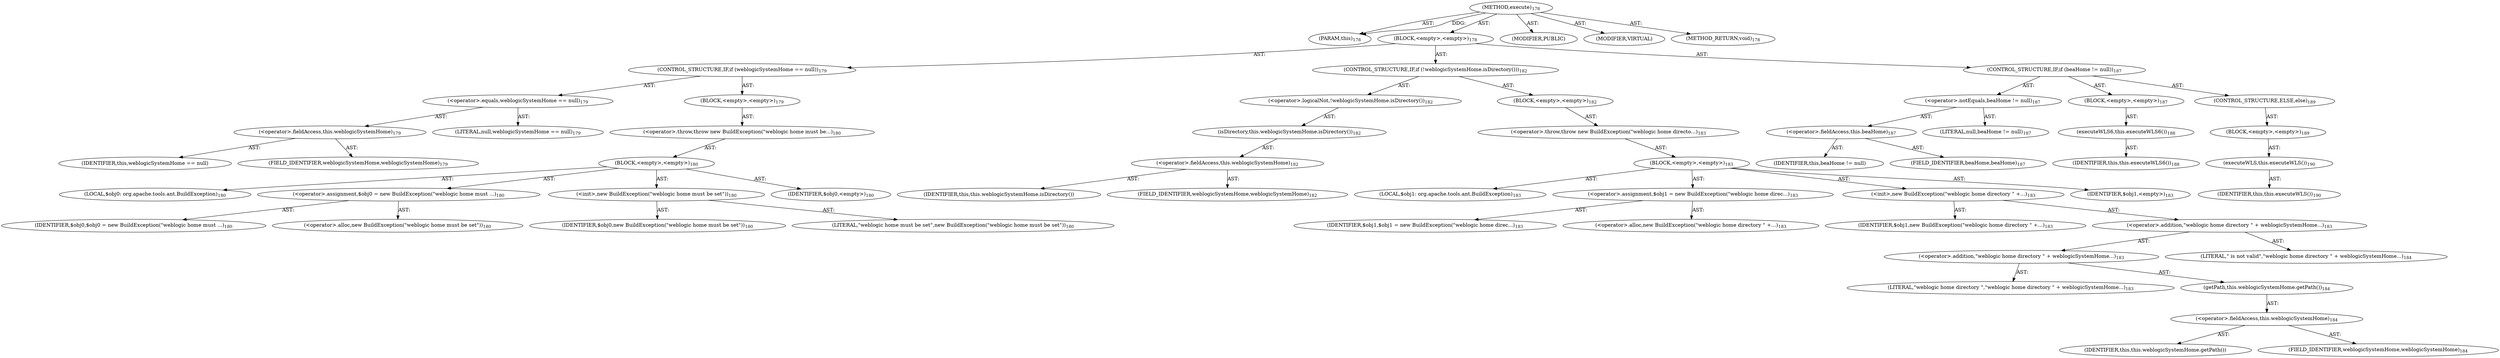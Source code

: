 digraph "execute" {  
"111669149698" [label = <(METHOD,execute)<SUB>178</SUB>> ]
"115964116994" [label = <(PARAM,this)<SUB>178</SUB>> ]
"25769803780" [label = <(BLOCK,&lt;empty&gt;,&lt;empty&gt;)<SUB>178</SUB>> ]
"47244640258" [label = <(CONTROL_STRUCTURE,IF,if (weblogicSystemHome == null))<SUB>179</SUB>> ]
"30064771092" [label = <(&lt;operator&gt;.equals,weblogicSystemHome == null)<SUB>179</SUB>> ]
"30064771093" [label = <(&lt;operator&gt;.fieldAccess,this.weblogicSystemHome)<SUB>179</SUB>> ]
"68719476769" [label = <(IDENTIFIER,this,weblogicSystemHome == null)> ]
"55834574856" [label = <(FIELD_IDENTIFIER,weblogicSystemHome,weblogicSystemHome)<SUB>179</SUB>> ]
"90194313218" [label = <(LITERAL,null,weblogicSystemHome == null)<SUB>179</SUB>> ]
"25769803781" [label = <(BLOCK,&lt;empty&gt;,&lt;empty&gt;)<SUB>179</SUB>> ]
"30064771094" [label = <(&lt;operator&gt;.throw,throw new BuildException(&quot;weblogic home must be...)<SUB>180</SUB>> ]
"25769803782" [label = <(BLOCK,&lt;empty&gt;,&lt;empty&gt;)<SUB>180</SUB>> ]
"94489280512" [label = <(LOCAL,$obj0: org.apache.tools.ant.BuildException)<SUB>180</SUB>> ]
"30064771095" [label = <(&lt;operator&gt;.assignment,$obj0 = new BuildException(&quot;weblogic home must ...)<SUB>180</SUB>> ]
"68719476770" [label = <(IDENTIFIER,$obj0,$obj0 = new BuildException(&quot;weblogic home must ...)<SUB>180</SUB>> ]
"30064771096" [label = <(&lt;operator&gt;.alloc,new BuildException(&quot;weblogic home must be set&quot;))<SUB>180</SUB>> ]
"30064771097" [label = <(&lt;init&gt;,new BuildException(&quot;weblogic home must be set&quot;))<SUB>180</SUB>> ]
"68719476771" [label = <(IDENTIFIER,$obj0,new BuildException(&quot;weblogic home must be set&quot;))<SUB>180</SUB>> ]
"90194313219" [label = <(LITERAL,&quot;weblogic home must be set&quot;,new BuildException(&quot;weblogic home must be set&quot;))<SUB>180</SUB>> ]
"68719476772" [label = <(IDENTIFIER,$obj0,&lt;empty&gt;)<SUB>180</SUB>> ]
"47244640259" [label = <(CONTROL_STRUCTURE,IF,if (!weblogicSystemHome.isDirectory()))<SUB>182</SUB>> ]
"30064771098" [label = <(&lt;operator&gt;.logicalNot,!weblogicSystemHome.isDirectory())<SUB>182</SUB>> ]
"30064771099" [label = <(isDirectory,this.weblogicSystemHome.isDirectory())<SUB>182</SUB>> ]
"30064771100" [label = <(&lt;operator&gt;.fieldAccess,this.weblogicSystemHome)<SUB>182</SUB>> ]
"68719476773" [label = <(IDENTIFIER,this,this.weblogicSystemHome.isDirectory())> ]
"55834574857" [label = <(FIELD_IDENTIFIER,weblogicSystemHome,weblogicSystemHome)<SUB>182</SUB>> ]
"25769803783" [label = <(BLOCK,&lt;empty&gt;,&lt;empty&gt;)<SUB>182</SUB>> ]
"30064771101" [label = <(&lt;operator&gt;.throw,throw new BuildException(&quot;weblogic home directo...)<SUB>183</SUB>> ]
"25769803784" [label = <(BLOCK,&lt;empty&gt;,&lt;empty&gt;)<SUB>183</SUB>> ]
"94489280513" [label = <(LOCAL,$obj1: org.apache.tools.ant.BuildException)<SUB>183</SUB>> ]
"30064771102" [label = <(&lt;operator&gt;.assignment,$obj1 = new BuildException(&quot;weblogic home direc...)<SUB>183</SUB>> ]
"68719476774" [label = <(IDENTIFIER,$obj1,$obj1 = new BuildException(&quot;weblogic home direc...)<SUB>183</SUB>> ]
"30064771103" [label = <(&lt;operator&gt;.alloc,new BuildException(&quot;weblogic home directory &quot; +...)<SUB>183</SUB>> ]
"30064771104" [label = <(&lt;init&gt;,new BuildException(&quot;weblogic home directory &quot; +...)<SUB>183</SUB>> ]
"68719476775" [label = <(IDENTIFIER,$obj1,new BuildException(&quot;weblogic home directory &quot; +...)<SUB>183</SUB>> ]
"30064771105" [label = <(&lt;operator&gt;.addition,&quot;weblogic home directory &quot; + weblogicSystemHome...)<SUB>183</SUB>> ]
"30064771106" [label = <(&lt;operator&gt;.addition,&quot;weblogic home directory &quot; + weblogicSystemHome...)<SUB>183</SUB>> ]
"90194313220" [label = <(LITERAL,&quot;weblogic home directory &quot;,&quot;weblogic home directory &quot; + weblogicSystemHome...)<SUB>183</SUB>> ]
"30064771107" [label = <(getPath,this.weblogicSystemHome.getPath())<SUB>184</SUB>> ]
"30064771108" [label = <(&lt;operator&gt;.fieldAccess,this.weblogicSystemHome)<SUB>184</SUB>> ]
"68719476776" [label = <(IDENTIFIER,this,this.weblogicSystemHome.getPath())> ]
"55834574858" [label = <(FIELD_IDENTIFIER,weblogicSystemHome,weblogicSystemHome)<SUB>184</SUB>> ]
"90194313221" [label = <(LITERAL,&quot; is not valid&quot;,&quot;weblogic home directory &quot; + weblogicSystemHome...)<SUB>184</SUB>> ]
"68719476777" [label = <(IDENTIFIER,$obj1,&lt;empty&gt;)<SUB>183</SUB>> ]
"47244640260" [label = <(CONTROL_STRUCTURE,IF,if (beaHome != null))<SUB>187</SUB>> ]
"30064771109" [label = <(&lt;operator&gt;.notEquals,beaHome != null)<SUB>187</SUB>> ]
"30064771110" [label = <(&lt;operator&gt;.fieldAccess,this.beaHome)<SUB>187</SUB>> ]
"68719476778" [label = <(IDENTIFIER,this,beaHome != null)> ]
"55834574859" [label = <(FIELD_IDENTIFIER,beaHome,beaHome)<SUB>187</SUB>> ]
"90194313222" [label = <(LITERAL,null,beaHome != null)<SUB>187</SUB>> ]
"25769803785" [label = <(BLOCK,&lt;empty&gt;,&lt;empty&gt;)<SUB>187</SUB>> ]
"30064771111" [label = <(executeWLS6,this.executeWLS6())<SUB>188</SUB>> ]
"68719476738" [label = <(IDENTIFIER,this,this.executeWLS6())<SUB>188</SUB>> ]
"47244640261" [label = <(CONTROL_STRUCTURE,ELSE,else)<SUB>189</SUB>> ]
"25769803786" [label = <(BLOCK,&lt;empty&gt;,&lt;empty&gt;)<SUB>189</SUB>> ]
"30064771112" [label = <(executeWLS,this.executeWLS())<SUB>190</SUB>> ]
"68719476739" [label = <(IDENTIFIER,this,this.executeWLS())<SUB>190</SUB>> ]
"133143986200" [label = <(MODIFIER,PUBLIC)> ]
"133143986201" [label = <(MODIFIER,VIRTUAL)> ]
"128849018882" [label = <(METHOD_RETURN,void)<SUB>178</SUB>> ]
  "111669149698" -> "115964116994"  [ label = "AST: "] 
  "111669149698" -> "25769803780"  [ label = "AST: "] 
  "111669149698" -> "133143986200"  [ label = "AST: "] 
  "111669149698" -> "133143986201"  [ label = "AST: "] 
  "111669149698" -> "128849018882"  [ label = "AST: "] 
  "25769803780" -> "47244640258"  [ label = "AST: "] 
  "25769803780" -> "47244640259"  [ label = "AST: "] 
  "25769803780" -> "47244640260"  [ label = "AST: "] 
  "47244640258" -> "30064771092"  [ label = "AST: "] 
  "47244640258" -> "25769803781"  [ label = "AST: "] 
  "30064771092" -> "30064771093"  [ label = "AST: "] 
  "30064771092" -> "90194313218"  [ label = "AST: "] 
  "30064771093" -> "68719476769"  [ label = "AST: "] 
  "30064771093" -> "55834574856"  [ label = "AST: "] 
  "25769803781" -> "30064771094"  [ label = "AST: "] 
  "30064771094" -> "25769803782"  [ label = "AST: "] 
  "25769803782" -> "94489280512"  [ label = "AST: "] 
  "25769803782" -> "30064771095"  [ label = "AST: "] 
  "25769803782" -> "30064771097"  [ label = "AST: "] 
  "25769803782" -> "68719476772"  [ label = "AST: "] 
  "30064771095" -> "68719476770"  [ label = "AST: "] 
  "30064771095" -> "30064771096"  [ label = "AST: "] 
  "30064771097" -> "68719476771"  [ label = "AST: "] 
  "30064771097" -> "90194313219"  [ label = "AST: "] 
  "47244640259" -> "30064771098"  [ label = "AST: "] 
  "47244640259" -> "25769803783"  [ label = "AST: "] 
  "30064771098" -> "30064771099"  [ label = "AST: "] 
  "30064771099" -> "30064771100"  [ label = "AST: "] 
  "30064771100" -> "68719476773"  [ label = "AST: "] 
  "30064771100" -> "55834574857"  [ label = "AST: "] 
  "25769803783" -> "30064771101"  [ label = "AST: "] 
  "30064771101" -> "25769803784"  [ label = "AST: "] 
  "25769803784" -> "94489280513"  [ label = "AST: "] 
  "25769803784" -> "30064771102"  [ label = "AST: "] 
  "25769803784" -> "30064771104"  [ label = "AST: "] 
  "25769803784" -> "68719476777"  [ label = "AST: "] 
  "30064771102" -> "68719476774"  [ label = "AST: "] 
  "30064771102" -> "30064771103"  [ label = "AST: "] 
  "30064771104" -> "68719476775"  [ label = "AST: "] 
  "30064771104" -> "30064771105"  [ label = "AST: "] 
  "30064771105" -> "30064771106"  [ label = "AST: "] 
  "30064771105" -> "90194313221"  [ label = "AST: "] 
  "30064771106" -> "90194313220"  [ label = "AST: "] 
  "30064771106" -> "30064771107"  [ label = "AST: "] 
  "30064771107" -> "30064771108"  [ label = "AST: "] 
  "30064771108" -> "68719476776"  [ label = "AST: "] 
  "30064771108" -> "55834574858"  [ label = "AST: "] 
  "47244640260" -> "30064771109"  [ label = "AST: "] 
  "47244640260" -> "25769803785"  [ label = "AST: "] 
  "47244640260" -> "47244640261"  [ label = "AST: "] 
  "30064771109" -> "30064771110"  [ label = "AST: "] 
  "30064771109" -> "90194313222"  [ label = "AST: "] 
  "30064771110" -> "68719476778"  [ label = "AST: "] 
  "30064771110" -> "55834574859"  [ label = "AST: "] 
  "25769803785" -> "30064771111"  [ label = "AST: "] 
  "30064771111" -> "68719476738"  [ label = "AST: "] 
  "47244640261" -> "25769803786"  [ label = "AST: "] 
  "25769803786" -> "30064771112"  [ label = "AST: "] 
  "30064771112" -> "68719476739"  [ label = "AST: "] 
  "111669149698" -> "115964116994"  [ label = "DDG: "] 
}
